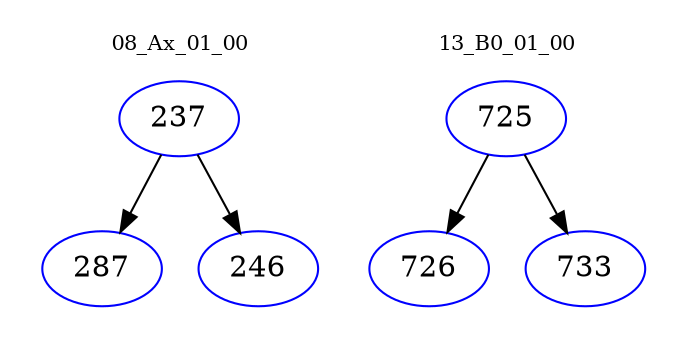 digraph{
subgraph cluster_0 {
color = white
label = "08_Ax_01_00";
fontsize=10;
T0_237 [label="237", color="blue"]
T0_237 -> T0_287 [color="black"]
T0_287 [label="287", color="blue"]
T0_237 -> T0_246 [color="black"]
T0_246 [label="246", color="blue"]
}
subgraph cluster_1 {
color = white
label = "13_B0_01_00";
fontsize=10;
T1_725 [label="725", color="blue"]
T1_725 -> T1_726 [color="black"]
T1_726 [label="726", color="blue"]
T1_725 -> T1_733 [color="black"]
T1_733 [label="733", color="blue"]
}
}
